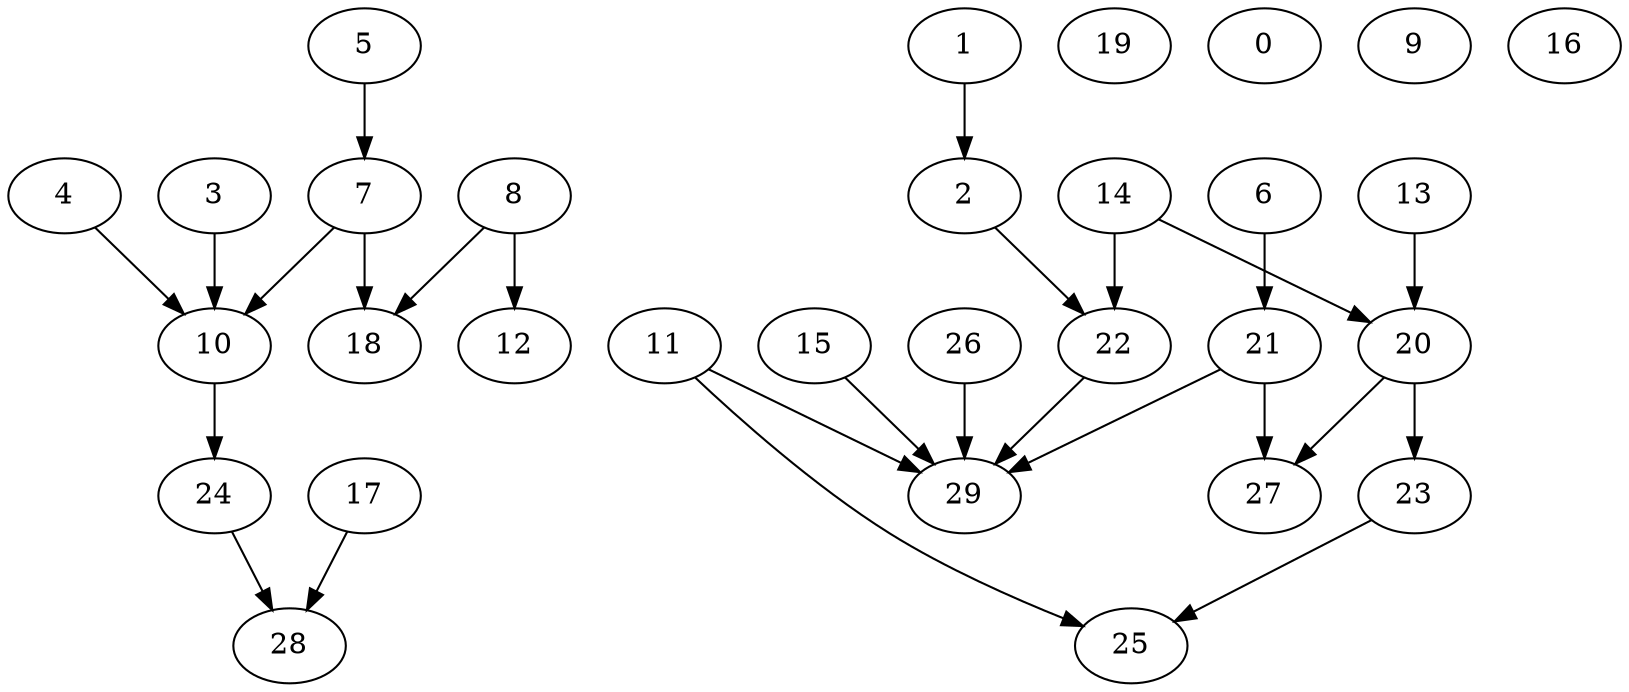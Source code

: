 digraph "Random_Nodes_30_Density_0.87_CCR_0.10_WeightType_Random_GB" {
	graph ["Duplicate states"=0,
		GraphType=Random,
		"Max states in OPEN"=0,
		Modes="120000ms; topo-ordered tasks, ; Pruning: task equivalence, fixed order ready list, ; F-value: ; Optimisation: best schedule length (\
SL) optimisation on equal, ",
		NumberOfTasks=30,
		"Pruned using list schedule length"=1,
		"States removed from OPEN"=0,
		TargetSystem="Homogeneous-16",
		"Time to schedule (ms)"=102,
		"Total idle time"=68,
		"Total schedule length"=271,
		"Total sequential time"=1498,
		"Total states created"=2
	];
	5	["Finish time"=25,
		Processor=0,
		"Start time"=0,
		Weight=25];
	7	["Finish time"=110,
		Processor=0,
		"Start time"=25,
		Weight=85];
	5 -> 7	[Weight=6];
	10	["Finish time"=178,
		Processor=0,
		"Start time"=110,
		Weight=68];
	7 -> 10	[Weight=3];
	18	["Finish time"=179,
		Processor=1,
		"Start time"=120,
		Weight=59];
	7 -> 18	[Weight=10];
	4	["Finish time"=59,
		Processor=1,
		"Start time"=0,
		Weight=59];
	4 -> 10	[Weight=4];
	14	["Finish time"=68,
		Processor=2,
		"Start time"=0,
		Weight=68];
	20	["Finish time"=119,
		Processor=2,
		"Start time"=68,
		Weight=51];
	14 -> 20	[Weight=7];
	22	["Finish time"=127,
		Processor=5,
		"Start time"=76,
		Weight=51];
	14 -> 22	[Weight=3];
	3	["Finish time"=42,
		Processor=3,
		"Start time"=0,
		Weight=42];
	3 -> 10	[Weight=10];
	13	["Finish time"=51,
		Processor=4,
		"Start time"=0,
		Weight=51];
	13 -> 20	[Weight=9];
	1	["Finish time"=25,
		Processor=5,
		"Start time"=0,
		Weight=25];
	2	["Finish time"=76,
		Processor=5,
		"Start time"=25,
		Weight=51];
	1 -> 2	[Weight=7];
	6	["Finish time"=59,
		Processor=6,
		"Start time"=0,
		Weight=59];
	21	["Finish time"=118,
		Processor=6,
		"Start time"=59,
		Weight=59];
	6 -> 21	[Weight=9];
	2 -> 22	[Weight=4];
	24	["Finish time"=220,
		Processor=0,
		"Start time"=178,
		Weight=42];
	10 -> 24	[Weight=3];
	11	["Finish time"=76,
		Processor=7,
		"Start time"=0,
		Weight=76];
	25	["Finish time"=212,
		Processor=2,
		"Start time"=144,
		Weight=68];
	11 -> 25	[Weight=7];
	29	["Finish time"=195,
		Processor=5,
		"Start time"=127,
		Weight=68];
	11 -> 29	[Weight=8];
	23	["Finish time"=144,
		Processor=2,
		"Start time"=119,
		Weight=25];
	20 -> 23	[Weight=3];
	27	["Finish time"=142,
		Processor=6,
		"Start time"=125,
		Weight=17];
	20 -> 27	[Weight=6];
	21 -> 29	[Weight=8];
	21 -> 27	[Weight=10];
	15	["Finish time"=59,
		Processor=8,
		"Start time"=0,
		Weight=59];
	15 -> 29	[Weight=3];
	22 -> 29	[Weight=3];
	26	["Finish time"=42,
		Processor=9,
		"Start time"=0,
		Weight=42];
	26 -> 29	[Weight=3];
	17	["Finish time"=42,
		Processor=10,
		"Start time"=0,
		Weight=42];
	28	["Finish time"=271,
		Processor=0,
		"Start time"=220,
		Weight=51];
	17 -> 28	[Weight=6];
	24 -> 28	[Weight=4];
	23 -> 25	[Weight=3];
	8	["Finish time"=17,
		Processor=11,
		"Start time"=0,
		Weight=17];
	8 -> 18	[Weight=7];
	12	["Finish time"=51,
		Processor=11,
		"Start time"=17,
		Weight=34];
	8 -> 12	[Weight=4];
	19	["Finish time"=68,
		Processor=12,
		"Start time"=0,
		Weight=68];
	0	["Finish time"=51,
		Processor=13,
		"Start time"=0,
		Weight=51];
	9	["Finish time"=51,
		Processor=14,
		"Start time"=0,
		Weight=51];
	16	["Finish time"=34,
		Processor=15,
		"Start time"=0,
		Weight=34];
}
